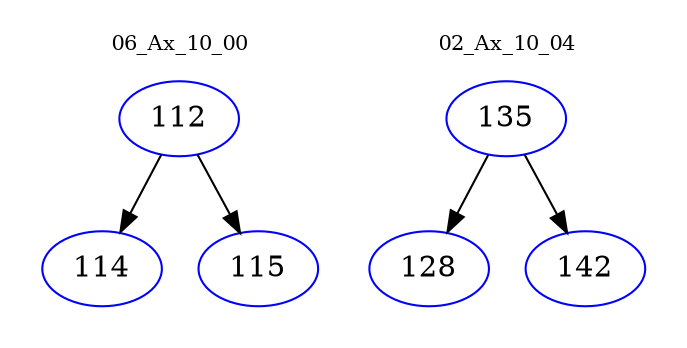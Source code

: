 digraph{
subgraph cluster_0 {
color = white
label = "06_Ax_10_00";
fontsize=10;
T0_112 [label="112", color="blue"]
T0_112 -> T0_114 [color="black"]
T0_114 [label="114", color="blue"]
T0_112 -> T0_115 [color="black"]
T0_115 [label="115", color="blue"]
}
subgraph cluster_1 {
color = white
label = "02_Ax_10_04";
fontsize=10;
T1_135 [label="135", color="blue"]
T1_135 -> T1_128 [color="black"]
T1_128 [label="128", color="blue"]
T1_135 -> T1_142 [color="black"]
T1_142 [label="142", color="blue"]
}
}
